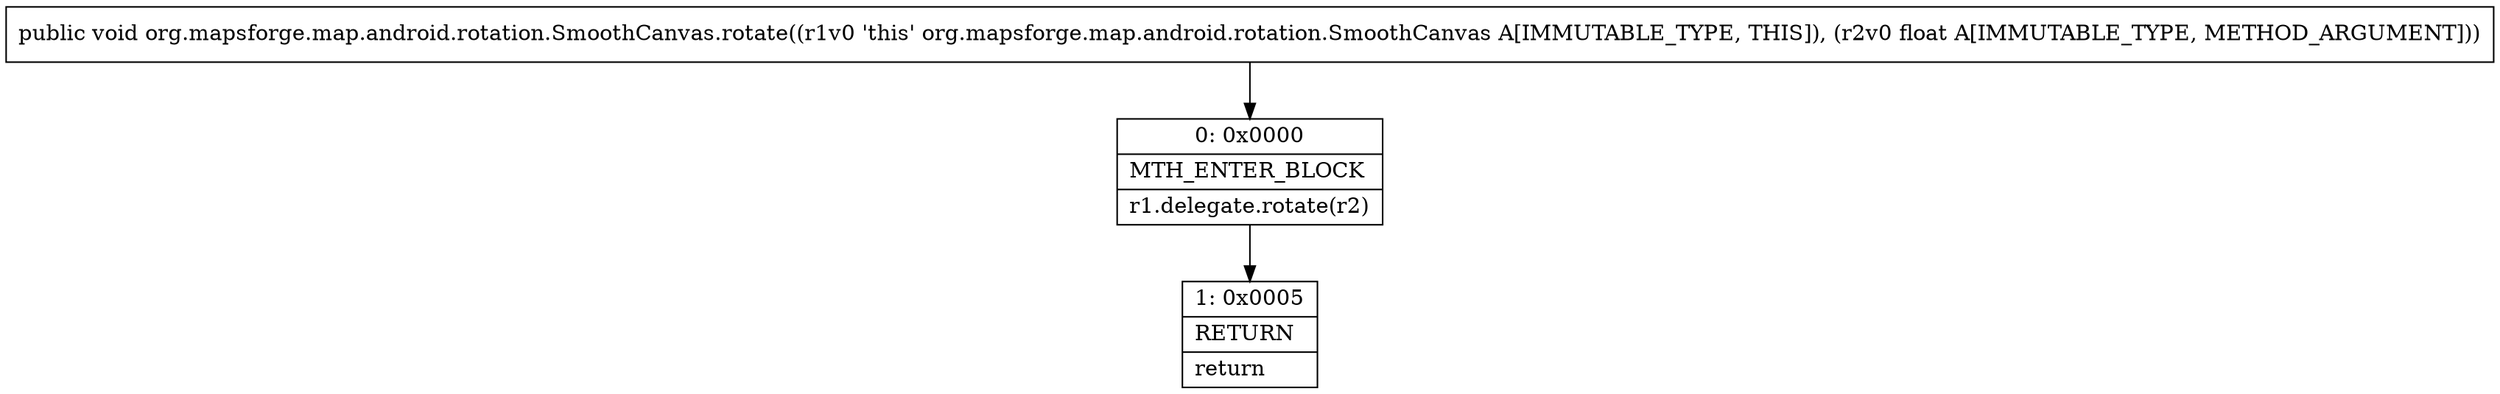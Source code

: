 digraph "CFG fororg.mapsforge.map.android.rotation.SmoothCanvas.rotate(F)V" {
Node_0 [shape=record,label="{0\:\ 0x0000|MTH_ENTER_BLOCK\l|r1.delegate.rotate(r2)\l}"];
Node_1 [shape=record,label="{1\:\ 0x0005|RETURN\l|return\l}"];
MethodNode[shape=record,label="{public void org.mapsforge.map.android.rotation.SmoothCanvas.rotate((r1v0 'this' org.mapsforge.map.android.rotation.SmoothCanvas A[IMMUTABLE_TYPE, THIS]), (r2v0 float A[IMMUTABLE_TYPE, METHOD_ARGUMENT])) }"];
MethodNode -> Node_0;
Node_0 -> Node_1;
}

